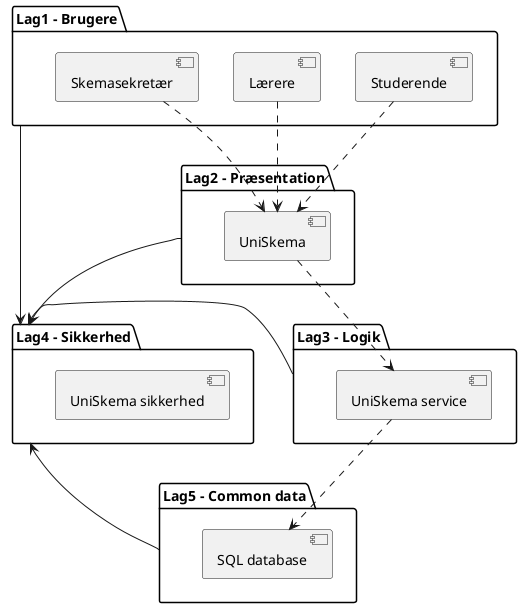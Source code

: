 @startuml
top to bottom direction
package "Lag1 - Brugere" as l1 {
[Studerende]
[Lærere]
[Skemasekretær]
}
package "Lag2 - Præsentation" as l2 {
[UniSkema]
}
package "Lag3 - Logik" as l3 {
[UniSkema service]
}
package "Lag4 - Sikkerhed" as l4 {
[UniSkema sikkerhed] as a
}
package "Lag5 - Common data" as l5 {
[SQL database]
}


l1 -> l4
l2 -> l4
l4 <- l3
l4 <- l5

[Studerende] ..> [UniSkema]
[Skemasekretær] ..> [UniSkema]
[Lærere] ..> [UniSkema]
[UniSkema] ..> [UniSkema service]
[UniSkema service] ..> [SQL database]

@enduml
